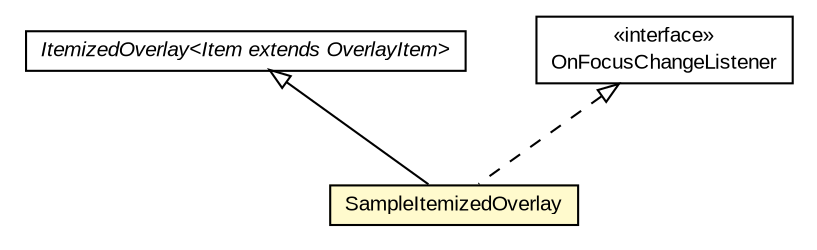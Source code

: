 #!/usr/local/bin/dot
#
# Class diagram 
# Generated by UMLGraph version R5_6-24-gf6e263 (http://www.umlgraph.org/)
#

digraph G {
	edge [fontname="arial",fontsize=10,labelfontname="arial",labelfontsize=10];
	node [fontname="arial",fontsize=10,shape=plaintext];
	nodesep=0.25;
	ranksep=0.5;
	// org.osmdroid.samplefragments.models.SampleItemizedOverlay
	c257095 [label=<<table title="org.osmdroid.samplefragments.models.SampleItemizedOverlay" border="0" cellborder="1" cellspacing="0" cellpadding="2" port="p" bgcolor="lemonChiffon" href="./SampleItemizedOverlay.html">
		<tr><td><table border="0" cellspacing="0" cellpadding="1">
<tr><td align="center" balign="center"> SampleItemizedOverlay </td></tr>
		</table></td></tr>
		</table>>, URL="./SampleItemizedOverlay.html", fontname="arial", fontcolor="black", fontsize=10.0];
	// org.osmdroid.views.overlay.ItemizedOverlay<Item extends org.osmdroid.views.overlay.OverlayItem>
	c257311 [label=<<table title="org.osmdroid.views.overlay.ItemizedOverlay" border="0" cellborder="1" cellspacing="0" cellpadding="2" port="p" href="../../views/overlay/ItemizedOverlay.html">
		<tr><td><table border="0" cellspacing="0" cellpadding="1">
<tr><td align="center" balign="center"><font face="arial italic"> ItemizedOverlay&lt;Item extends OverlayItem&gt; </font></td></tr>
		</table></td></tr>
		</table>>, URL="../../views/overlay/ItemizedOverlay.html", fontname="arial", fontcolor="black", fontsize=10.0];
	// org.osmdroid.views.overlay.ItemizedOverlay.OnFocusChangeListener
	c257312 [label=<<table title="org.osmdroid.views.overlay.ItemizedOverlay.OnFocusChangeListener" border="0" cellborder="1" cellspacing="0" cellpadding="2" port="p" href="../../views/overlay/ItemizedOverlay.OnFocusChangeListener.html">
		<tr><td><table border="0" cellspacing="0" cellpadding="1">
<tr><td align="center" balign="center"> &#171;interface&#187; </td></tr>
<tr><td align="center" balign="center"> OnFocusChangeListener </td></tr>
		</table></td></tr>
		</table>>, URL="../../views/overlay/ItemizedOverlay.OnFocusChangeListener.html", fontname="arial", fontcolor="black", fontsize=10.0];
	//org.osmdroid.samplefragments.models.SampleItemizedOverlay extends org.osmdroid.views.overlay.ItemizedOverlay<org.osmdroid.samplefragments.models.SampleOverlayItem>
	c257311:p -> c257095:p [dir=back,arrowtail=empty];
	//org.osmdroid.samplefragments.models.SampleItemizedOverlay implements org.osmdroid.views.overlay.ItemizedOverlay.OnFocusChangeListener
	c257312:p -> c257095:p [dir=back,arrowtail=empty,style=dashed];
}

